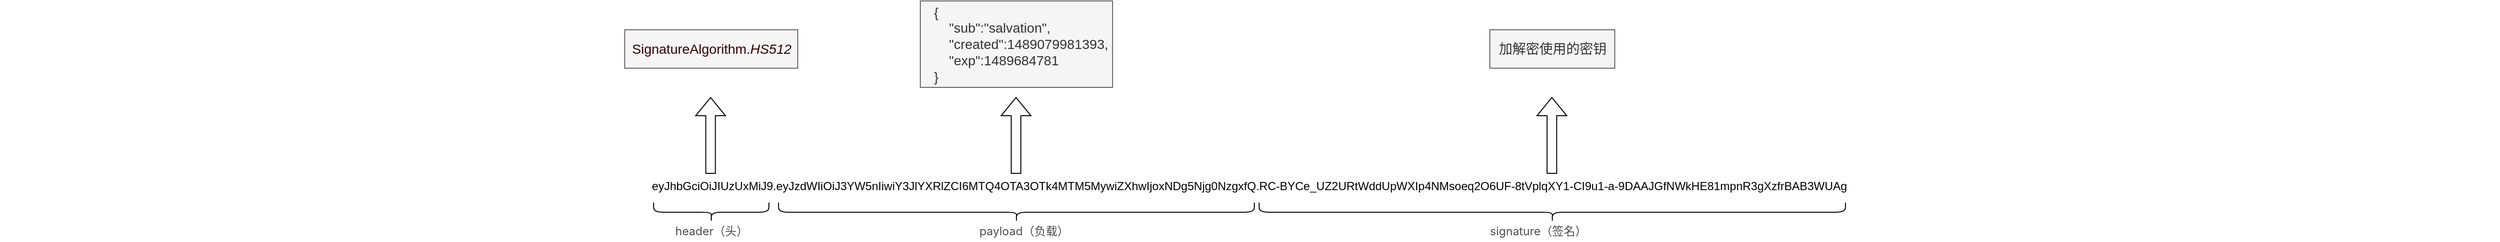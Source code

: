 <mxfile version="18.0.7" type="github"><diagram id="Dp1MgIGsXyo4rBcV_Hva" name="第 1 页"><mxGraphModel dx="1221" dy="654" grid="1" gridSize="10" guides="1" tooltips="1" connect="1" arrows="1" fold="1" page="1" pageScale="1" pageWidth="1654" pageHeight="2336" math="0" shadow="0"><root><mxCell id="0"/><mxCell id="1" parent="0"/><mxCell id="BfOj2MhUSo322-GOuWCM-1" value="&lt;div&gt;eyJhbGciOiJIUzUxMiJ9.eyJzdWIiOiJ3YW5nIiwiY3JlYXRlZCI6MTQ4OTA3OTk4MTM5MywiZXhwIjoxNDg5Njg0NzgxfQ.RC-BYCe_UZ2URtWddUpWXIp4NMsoeq2O6UF-8tVplqXY1-CI9u1-a-9DAAJGfNWkHE81mpnR3gXzfrBAB3WUAg&lt;/div&gt;&lt;div&gt;&lt;br&gt;&lt;/div&gt;" style="text;html=1;strokeColor=none;fillColor=none;align=center;verticalAlign=middle;whiteSpace=wrap;rounded=0;" vertex="1" parent="1"><mxGeometry x="240" y="270" width="2600" as="geometry"/></mxCell><mxCell id="BfOj2MhUSo322-GOuWCM-3" value="" style="shape=curlyBracket;whiteSpace=wrap;html=1;rounded=1;flipH=1;rotation=90;" vertex="1" parent="1"><mxGeometry x="970" y="230" width="20" height="120" as="geometry"/></mxCell><mxCell id="BfOj2MhUSo322-GOuWCM-4" value="&lt;span style=&quot;color: rgb(77, 77, 77); font-family: -apple-system, &amp;quot;SF UI Text&amp;quot;, Arial, &amp;quot;PingFang SC&amp;quot;, &amp;quot;Hiragino Sans GB&amp;quot;, &amp;quot;Microsoft YaHei&amp;quot;, &amp;quot;WenQuanYi Micro Hei&amp;quot;, sans-serif; font-variant-ligatures: no-common-ligatures; text-align: start; background-color: rgb(255, 255, 255);&quot;&gt;&lt;font style=&quot;font-size: 12px;&quot;&gt;header（头）&lt;/font&gt;&lt;/span&gt;" style="text;html=1;align=center;verticalAlign=middle;resizable=0;points=[];autosize=1;strokeColor=none;fillColor=none;" vertex="1" parent="1"><mxGeometry x="935" y="300" width="90" height="20" as="geometry"/></mxCell><mxCell id="BfOj2MhUSo322-GOuWCM-5" value="" style="shape=curlyBracket;whiteSpace=wrap;html=1;rounded=1;flipH=1;fontSize=12;rotation=90;" vertex="1" parent="1"><mxGeometry x="1287.5" y="42.5" width="20" height="495" as="geometry"/></mxCell><mxCell id="BfOj2MhUSo322-GOuWCM-6" value="&lt;span style=&quot;color: rgb(77, 77, 77); font-family: -apple-system, &amp;quot;SF UI Text&amp;quot;, Arial, &amp;quot;PingFang SC&amp;quot;, &amp;quot;Hiragino Sans GB&amp;quot;, &amp;quot;Microsoft YaHei&amp;quot;, &amp;quot;WenQuanYi Micro Hei&amp;quot;, sans-serif; font-variant-ligatures: no-common-ligatures; text-align: start; background-color: rgb(255, 255, 255);&quot;&gt;&lt;font style=&quot;font-size: 12px;&quot;&gt;payload（负载）&lt;/font&gt;&lt;/span&gt;" style="text;html=1;align=center;verticalAlign=middle;resizable=0;points=[];autosize=1;strokeColor=none;fillColor=none;fontSize=12;" vertex="1" parent="1"><mxGeometry x="1250" y="300" width="110" height="20" as="geometry"/></mxCell><mxCell id="BfOj2MhUSo322-GOuWCM-7" value="" style="shape=curlyBracket;whiteSpace=wrap;html=1;rounded=1;flipH=1;fontSize=12;rotation=90;" vertex="1" parent="1"><mxGeometry x="1845" y="-15" width="20" height="610" as="geometry"/></mxCell><mxCell id="BfOj2MhUSo322-GOuWCM-8" value="&lt;span style=&quot;color: rgb(77, 77, 77); font-family: -apple-system, &amp;quot;SF UI Text&amp;quot;, Arial, &amp;quot;PingFang SC&amp;quot;, &amp;quot;Hiragino Sans GB&amp;quot;, &amp;quot;Microsoft YaHei&amp;quot;, &amp;quot;WenQuanYi Micro Hei&amp;quot;, sans-serif; font-variant-ligatures: no-common-ligatures; text-align: start; background-color: rgb(255, 255, 255);&quot;&gt;&lt;font style=&quot;font-size: 12px;&quot;&gt;signature（签名）&lt;/font&gt;&lt;/span&gt;" style="text;html=1;align=center;verticalAlign=middle;resizable=0;points=[];autosize=1;strokeColor=none;fillColor=none;fontSize=12;" vertex="1" parent="1"><mxGeometry x="1785" y="300" width="110" height="20" as="geometry"/></mxCell><mxCell id="BfOj2MhUSo322-GOuWCM-9" value="" style="shape=flexArrow;endArrow=classic;html=1;rounded=0;fontSize=12;" edge="1" parent="1"><mxGeometry width="50" height="50" relative="1" as="geometry"><mxPoint x="979.29" y="250" as="sourcePoint"/><mxPoint x="979.29" y="170" as="targetPoint"/></mxGeometry></mxCell><mxCell id="BfOj2MhUSo322-GOuWCM-12" value="" style="shape=flexArrow;endArrow=classic;html=1;rounded=0;fontSize=12;" edge="1" parent="1"><mxGeometry width="50" height="50" relative="1" as="geometry"><mxPoint x="1297.08" y="250" as="sourcePoint"/><mxPoint x="1297.08" y="170" as="targetPoint"/></mxGeometry></mxCell><mxCell id="BfOj2MhUSo322-GOuWCM-13" value="" style="shape=flexArrow;endArrow=classic;html=1;rounded=0;fontSize=12;" edge="1" parent="1"><mxGeometry width="50" height="50" relative="1" as="geometry"><mxPoint x="1854.58" y="250" as="sourcePoint"/><mxPoint x="1854.58" y="170" as="targetPoint"/></mxGeometry></mxCell><mxCell id="BfOj2MhUSo322-GOuWCM-16" value="&lt;pre style=&quot;&quot;&gt;&lt;font face=&quot;Helvetica&quot; style=&quot;font-size: 14px;&quot; color=&quot;#330000&quot;&gt;SignatureAlgorithm.&lt;span style=&quot;font-style: italic;&quot;&gt;HS512&lt;/span&gt;&lt;/font&gt;&lt;/pre&gt;" style="text;html=1;align=center;verticalAlign=middle;resizable=0;points=[];autosize=1;strokeColor=#666666;fillColor=#f5f5f5;fontSize=12;fontColor=#333333;" vertex="1" parent="1"><mxGeometry x="890" y="100" width="180" height="40" as="geometry"/></mxCell><mxCell id="BfOj2MhUSo322-GOuWCM-17" value="&lt;pre style=&quot;&quot;&gt;&lt;font style=&quot;font-size: 14px;&quot; face=&quot;Helvetica&quot;&gt;加解密使用的密钥&lt;/font&gt;&lt;/pre&gt;" style="text;html=1;align=center;verticalAlign=middle;resizable=0;points=[];autosize=1;strokeColor=#666666;fillColor=#f5f5f5;fontSize=12;fontFamily=Helvetica;fontColor=#333333;" vertex="1" parent="1"><mxGeometry x="1790" y="100" width="130" height="40" as="geometry"/></mxCell><mxCell id="BfOj2MhUSo322-GOuWCM-18" value="&lt;div style=&quot;color: rgb(51, 51, 51); text-align: left;&quot;&gt;&amp;nbsp; {&lt;/div&gt;&lt;div style=&quot;color: rgb(51, 51, 51); text-align: left;&quot;&gt;&amp;nbsp; &amp;nbsp; &amp;nbsp; &quot;sub&quot;:&quot;salvation&quot;,&lt;/div&gt;&lt;div style=&quot;color: rgb(51, 51, 51); text-align: left;&quot;&gt;&amp;nbsp; &amp;nbsp; &amp;nbsp; &quot;created&quot;:1489079981393,&lt;/div&gt;&lt;div style=&quot;color: rgb(51, 51, 51); text-align: left;&quot;&gt;&amp;nbsp; &amp;nbsp; &amp;nbsp; &quot;exp&quot;:1489684781&lt;/div&gt;&lt;div style=&quot;color: rgb(51, 51, 51); text-align: left;&quot;&gt;&amp;nbsp; }&lt;/div&gt;" style="text;html=1;align=center;verticalAlign=middle;resizable=0;points=[];autosize=1;strokeColor=#666666;fillColor=#f5f5f5;fontSize=14;fontFamily=Helvetica;fontColor=#333333;" vertex="1" parent="1"><mxGeometry x="1197.5" y="70" width="200" height="90" as="geometry"/></mxCell></root></mxGraphModel></diagram></mxfile>